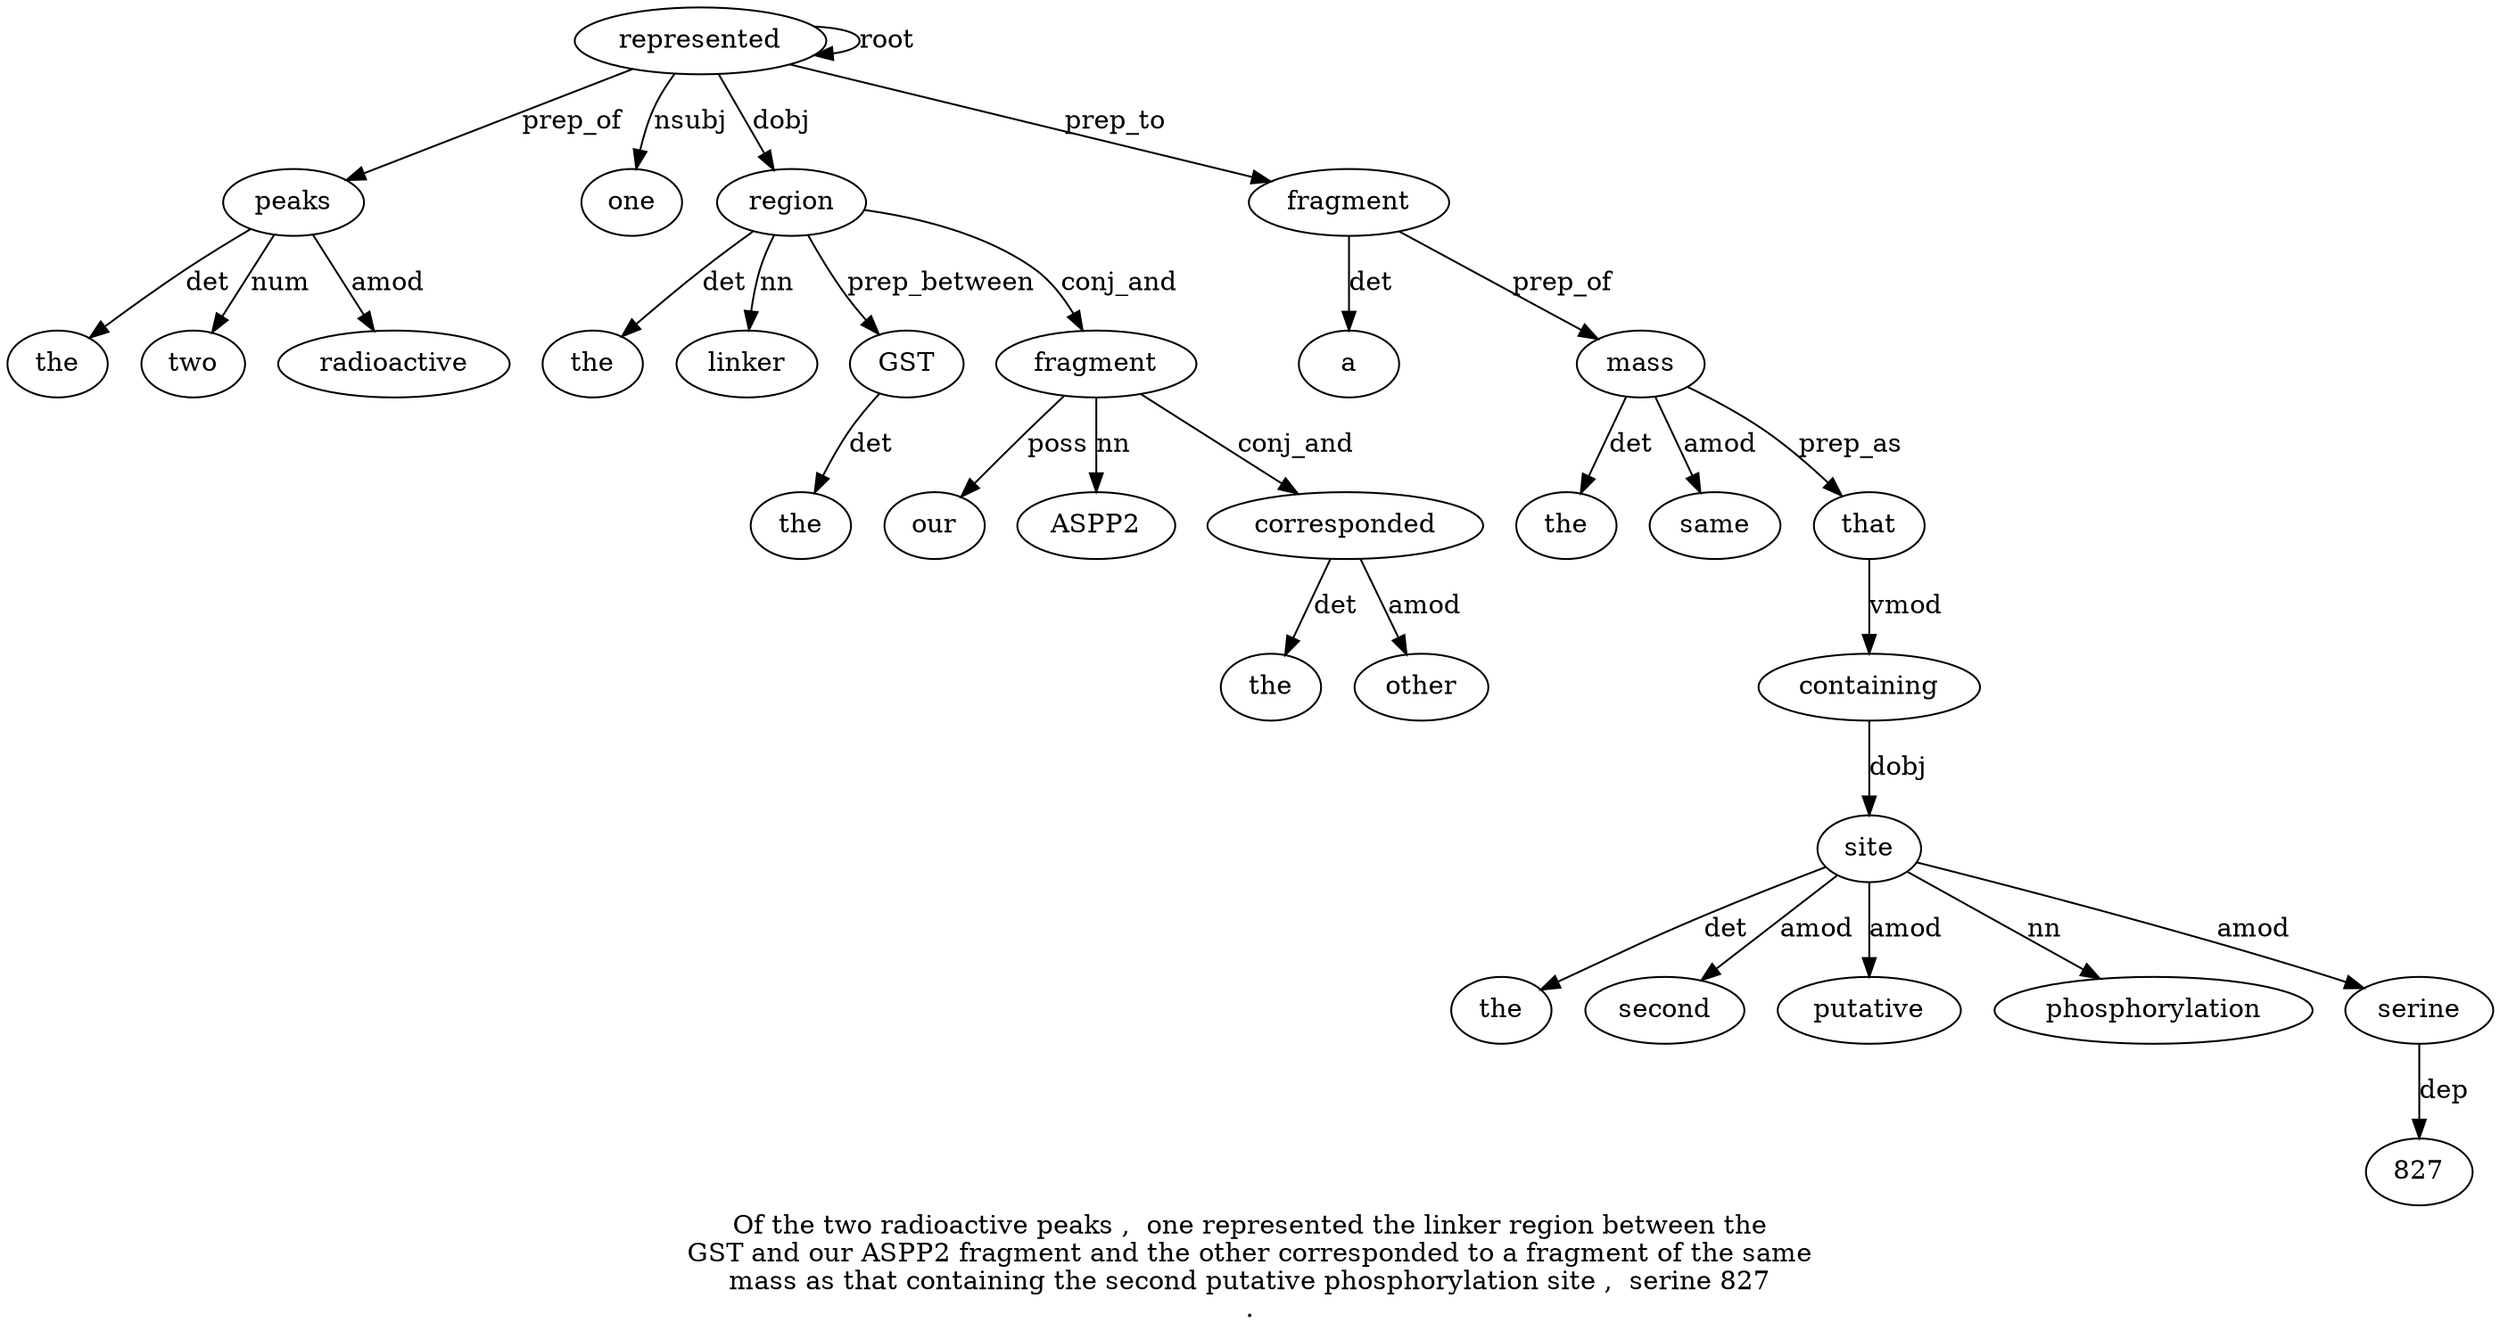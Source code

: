 digraph "Of the two radioactive peaks ,  one represented the linker region between the GST and our ASPP2 fragment and the other corresponded to a fragment of the same mass as that containing the second putative phosphorylation site ,  serine 827 ." {
label="Of the two radioactive peaks ,  one represented the linker region between the
GST and our ASPP2 fragment and the other corresponded to a fragment of the same
mass as that containing the second putative phosphorylation site ,  serine 827
.";
peaks5 [style=filled, fillcolor=white, label=peaks];
the2 [style=filled, fillcolor=white, label=the];
peaks5 -> the2  [label=det];
two3 [style=filled, fillcolor=white, label=two];
peaks5 -> two3  [label=num];
radioactive4 [style=filled, fillcolor=white, label=radioactive];
peaks5 -> radioactive4  [label=amod];
represented8 [style=filled, fillcolor=white, label=represented];
represented8 -> peaks5  [label=prep_of];
one7 [style=filled, fillcolor=white, label=one];
represented8 -> one7  [label=nsubj];
represented8 -> represented8  [label=root];
region11 [style=filled, fillcolor=white, label=region];
the9 [style=filled, fillcolor=white, label=the];
region11 -> the9  [label=det];
linker10 [style=filled, fillcolor=white, label=linker];
region11 -> linker10  [label=nn];
represented8 -> region11  [label=dobj];
GST14 [style=filled, fillcolor=white, label=GST];
the13 [style=filled, fillcolor=white, label=the];
GST14 -> the13  [label=det];
region11 -> GST14  [label=prep_between];
fragment18 [style=filled, fillcolor=white, label=fragment];
our16 [style=filled, fillcolor=white, label=our];
fragment18 -> our16  [label=poss];
ASPP217 [style=filled, fillcolor=white, label=ASPP2];
fragment18 -> ASPP217  [label=nn];
region11 -> fragment18  [label=conj_and];
corresponded22 [style=filled, fillcolor=white, label=corresponded];
the20 [style=filled, fillcolor=white, label=the];
corresponded22 -> the20  [label=det];
other21 [style=filled, fillcolor=white, label=other];
corresponded22 -> other21  [label=amod];
fragment18 -> corresponded22  [label=conj_and];
fragment25 [style=filled, fillcolor=white, label=fragment];
a24 [style=filled, fillcolor=white, label=a];
fragment25 -> a24  [label=det];
represented8 -> fragment25  [label=prep_to];
mass29 [style=filled, fillcolor=white, label=mass];
the27 [style=filled, fillcolor=white, label=the];
mass29 -> the27  [label=det];
same28 [style=filled, fillcolor=white, label=same];
mass29 -> same28  [label=amod];
fragment25 -> mass29  [label=prep_of];
that31 [style=filled, fillcolor=white, label=that];
mass29 -> that31  [label=prep_as];
containing32 [style=filled, fillcolor=white, label=containing];
that31 -> containing32  [label=vmod];
site37 [style=filled, fillcolor=white, label=site];
the33 [style=filled, fillcolor=white, label=the];
site37 -> the33  [label=det];
second34 [style=filled, fillcolor=white, label=second];
site37 -> second34  [label=amod];
putative35 [style=filled, fillcolor=white, label=putative];
site37 -> putative35  [label=amod];
phosphorylation36 [style=filled, fillcolor=white, label=phosphorylation];
site37 -> phosphorylation36  [label=nn];
containing32 -> site37  [label=dobj];
serine39 [style=filled, fillcolor=white, label=serine];
site37 -> serine39  [label=amod];
82740 [style=filled, fillcolor=white, label=827];
serine39 -> 82740  [label=dep];
}
